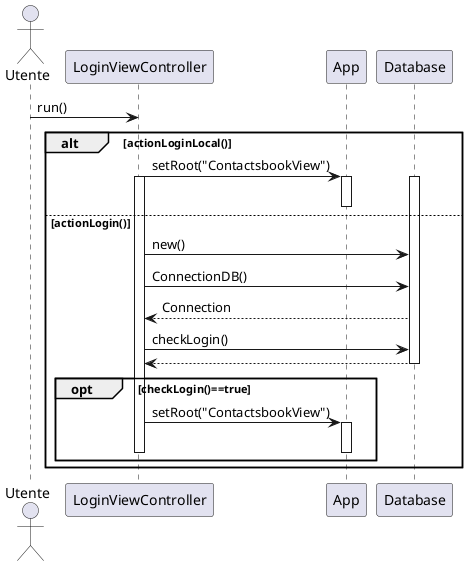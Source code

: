 @startuml
actor Utente
participant "LoginViewController" as LoginViewController
participant "App" as App 
participant "Database" as db

Utente -> LoginViewController: run()

alt actionLoginLocal()
LoginViewController -> App: setRoot("ContactsbookView")
activate App
deactivate App
else actionLogin()

activate db
activate LoginViewController
LoginViewController -> db: new()
LoginViewController -> db: ConnectionDB()
db --> LoginViewController: Connection

LoginViewController -> db: checkLogin()
db --> LoginViewController
deactivate db
opt checkLogin()==true
LoginViewController -> App: setRoot("ContactsbookView")
activate App
deactivate App
deactivate LoginViewController
end



end





@enduml
